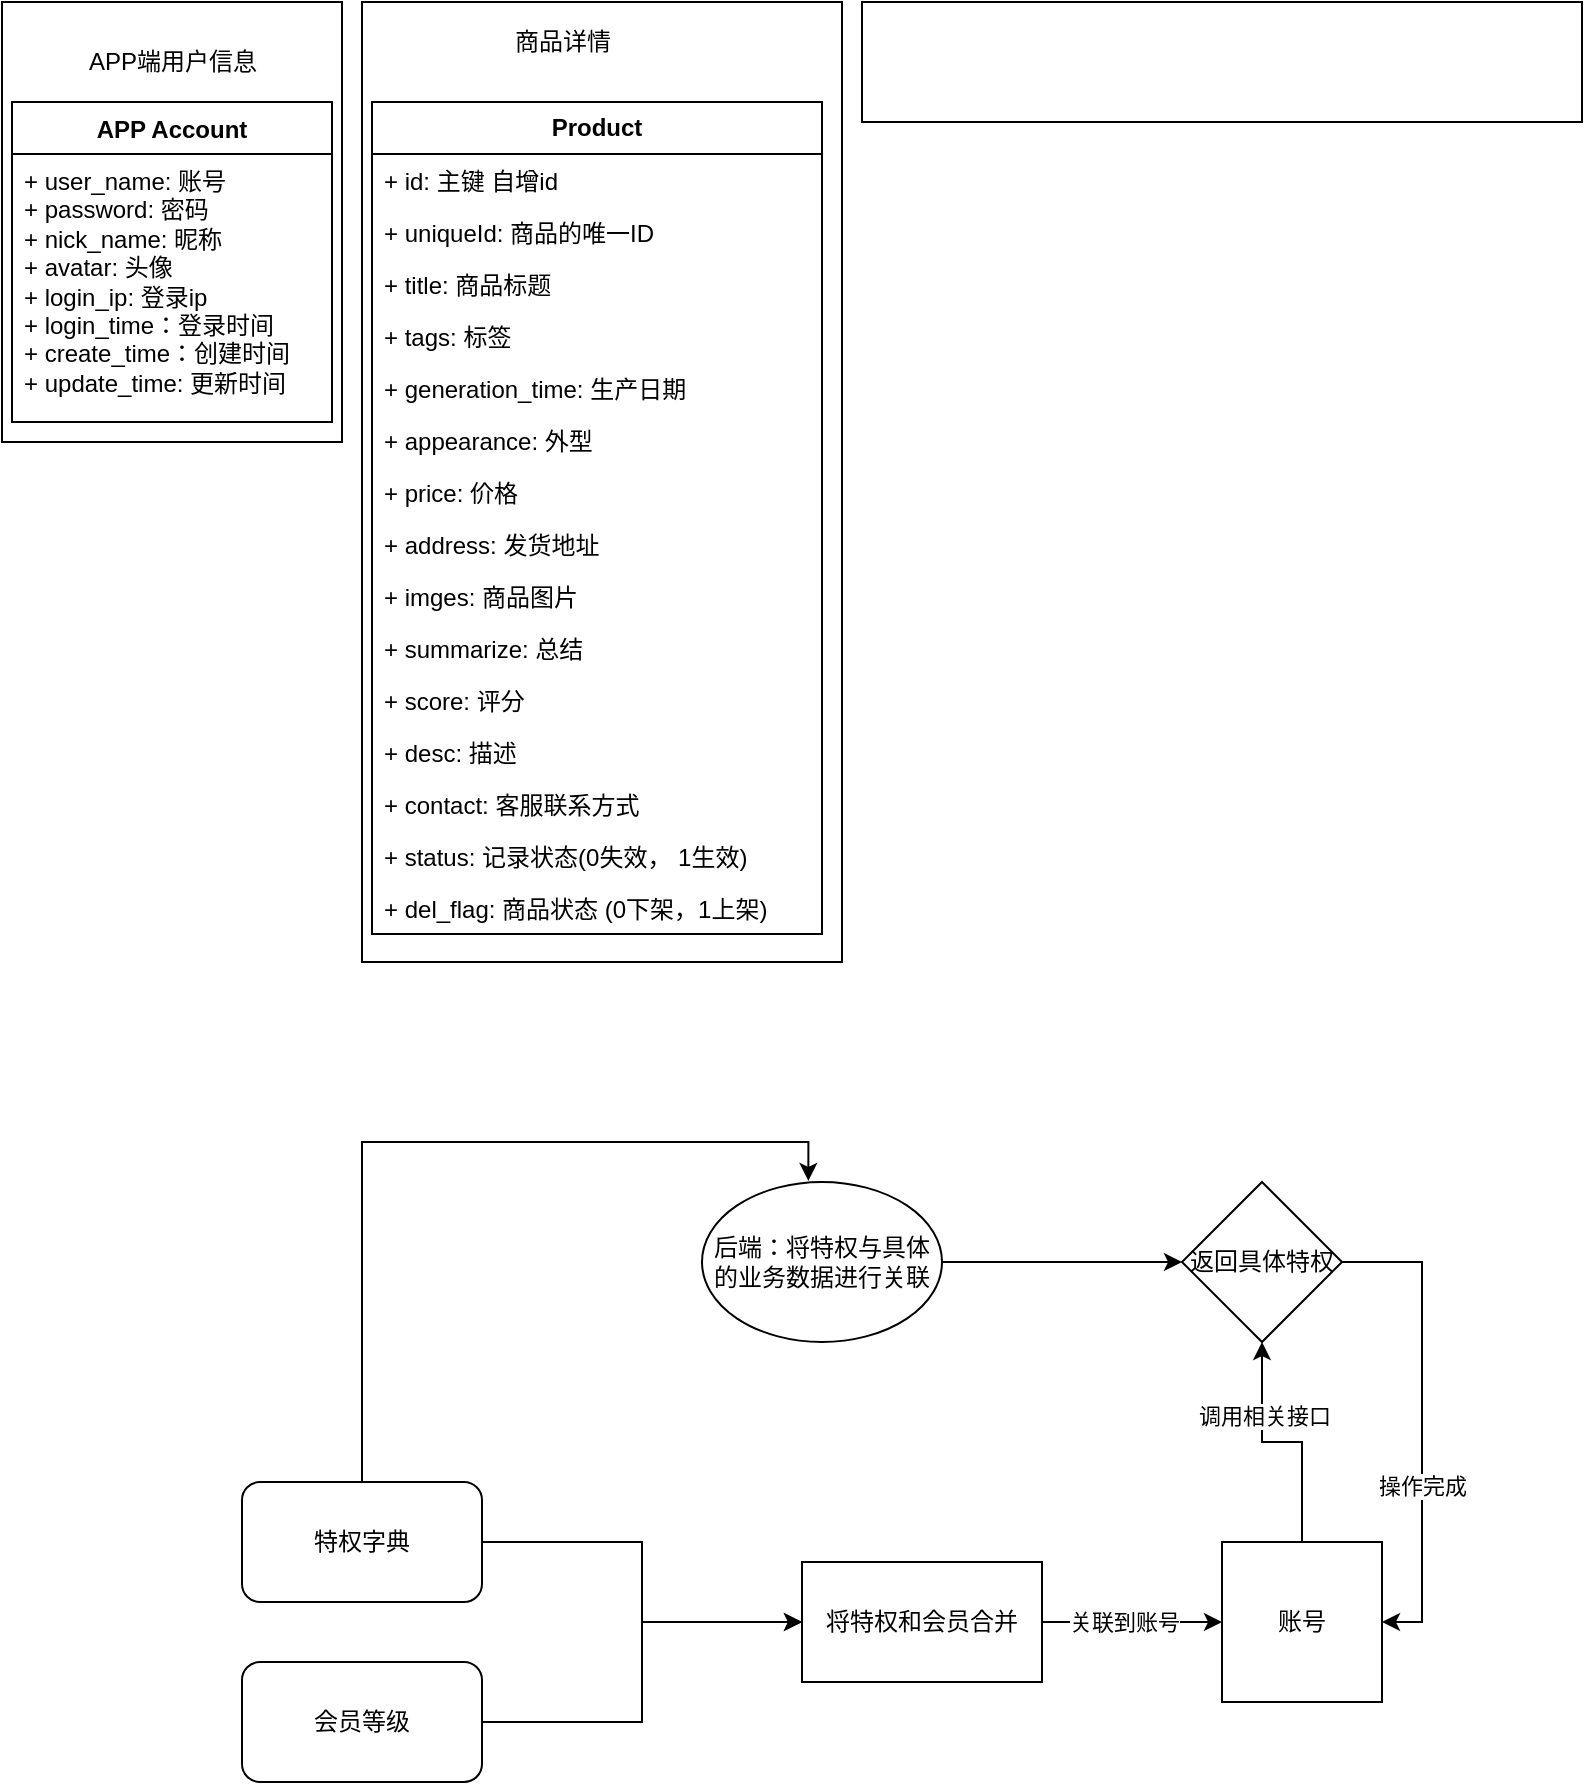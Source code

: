 <mxfile version="22.1.21" type="github">
  <diagram name="第 1 页" id="xE2Ja-iS0WYFZ7yjty6P">
    <mxGraphModel dx="1050" dy="569" grid="1" gridSize="10" guides="1" tooltips="1" connect="1" arrows="1" fold="1" page="1" pageScale="1" pageWidth="827" pageHeight="1169" math="0" shadow="0">
      <root>
        <mxCell id="0" />
        <mxCell id="1" parent="0" />
        <mxCell id="K4d6PtoiRJ0k-gmAlEHJ-6" value="" style="rounded=0;whiteSpace=wrap;html=1;align=left;movable=0;resizable=0;rotatable=0;deletable=0;editable=0;locked=1;connectable=0;" vertex="1" parent="1">
          <mxGeometry x="10" y="20" width="170" height="220" as="geometry" />
        </mxCell>
        <mxCell id="4fMxAsSN7tVmvYThoDPO-1" value="APP Account&lt;br&gt;" style="swimlane;fontStyle=1;align=center;verticalAlign=top;childLayout=stackLayout;horizontal=1;startSize=26;horizontalStack=0;resizeParent=1;resizeParentMax=0;resizeLast=0;collapsible=1;marginBottom=0;whiteSpace=wrap;html=1;movable=0;resizable=0;rotatable=0;deletable=0;editable=0;locked=1;connectable=0;" parent="1" vertex="1">
          <mxGeometry x="15" y="70" width="160" height="160" as="geometry" />
        </mxCell>
        <mxCell id="4fMxAsSN7tVmvYThoDPO-2" value="+ user_name: 账号&lt;br&gt;+ password: 密码&lt;br&gt;+ nick_name: 昵称&lt;br&gt;+&amp;nbsp;avatar: 头像&lt;br&gt;+ login_ip: 登录ip&lt;br&gt;+ login_time：登录时间&lt;br&gt;+ create_time：创建时间&lt;br&gt;+ update_time: 更新时间" style="text;strokeColor=none;fillColor=none;align=left;verticalAlign=top;spacingLeft=4;spacingRight=4;overflow=hidden;rotatable=0;points=[[0,0.5],[1,0.5]];portConstraint=eastwest;whiteSpace=wrap;html=1;movable=0;resizable=0;deletable=0;editable=0;locked=1;connectable=0;" parent="4fMxAsSN7tVmvYThoDPO-1" vertex="1">
          <mxGeometry y="26" width="160" height="134" as="geometry" />
        </mxCell>
        <mxCell id="K4d6PtoiRJ0k-gmAlEHJ-8" value="&lt;p style=&quot;font-size: 12px;&quot;&gt;APP端用户信息&lt;/p&gt;" style="text;strokeColor=none;fillColor=none;html=1;fontSize=12;fontStyle=0;verticalAlign=middle;align=center;movable=0;resizable=0;rotatable=0;deletable=0;editable=0;locked=1;connectable=0;" vertex="1" parent="1">
          <mxGeometry x="45" y="30" width="100" height="40" as="geometry" />
        </mxCell>
        <mxCell id="K4d6PtoiRJ0k-gmAlEHJ-30" value="" style="rounded=0;whiteSpace=wrap;html=1;movable=0;resizable=0;rotatable=0;deletable=0;editable=0;locked=1;connectable=0;" vertex="1" parent="1">
          <mxGeometry x="190" y="20" width="240" height="480" as="geometry" />
        </mxCell>
        <mxCell id="K4d6PtoiRJ0k-gmAlEHJ-18" value="&lt;b&gt;Product&lt;/b&gt;" style="swimlane;fontStyle=0;childLayout=stackLayout;horizontal=1;startSize=26;fillColor=none;horizontalStack=0;resizeParent=1;resizeParentMax=0;resizeLast=0;collapsible=1;marginBottom=0;whiteSpace=wrap;html=1;movable=0;resizable=0;rotatable=0;deletable=0;editable=0;locked=1;connectable=0;" vertex="1" parent="1">
          <mxGeometry x="195" y="70" width="225" height="416" as="geometry" />
        </mxCell>
        <mxCell id="K4d6PtoiRJ0k-gmAlEHJ-36" value="+ id: 主键 自增id" style="text;strokeColor=none;fillColor=none;align=left;verticalAlign=top;spacingLeft=4;spacingRight=4;overflow=hidden;rotatable=0;points=[[0,0.5],[1,0.5]];portConstraint=eastwest;whiteSpace=wrap;html=1;movable=0;resizable=0;deletable=0;editable=0;locked=1;connectable=0;" vertex="1" parent="K4d6PtoiRJ0k-gmAlEHJ-18">
          <mxGeometry y="26" width="225" height="26" as="geometry" />
        </mxCell>
        <mxCell id="K4d6PtoiRJ0k-gmAlEHJ-35" value="+ uniqueId: 商品的唯一ID" style="text;strokeColor=none;fillColor=none;align=left;verticalAlign=top;spacingLeft=4;spacingRight=4;overflow=hidden;rotatable=0;points=[[0,0.5],[1,0.5]];portConstraint=eastwest;whiteSpace=wrap;html=1;movable=0;resizable=0;deletable=0;editable=0;locked=1;connectable=0;" vertex="1" parent="K4d6PtoiRJ0k-gmAlEHJ-18">
          <mxGeometry y="52" width="225" height="26" as="geometry" />
        </mxCell>
        <mxCell id="K4d6PtoiRJ0k-gmAlEHJ-19" value="+ title: 商品标题" style="text;strokeColor=none;fillColor=none;align=left;verticalAlign=top;spacingLeft=4;spacingRight=4;overflow=hidden;rotatable=0;points=[[0,0.5],[1,0.5]];portConstraint=eastwest;whiteSpace=wrap;html=1;movable=0;resizable=0;deletable=0;editable=0;locked=1;connectable=0;" vertex="1" parent="K4d6PtoiRJ0k-gmAlEHJ-18">
          <mxGeometry y="78" width="225" height="26" as="geometry" />
        </mxCell>
        <mxCell id="K4d6PtoiRJ0k-gmAlEHJ-20" value="+ tags: 标签" style="text;strokeColor=none;fillColor=none;align=left;verticalAlign=top;spacingLeft=4;spacingRight=4;overflow=hidden;rotatable=0;points=[[0,0.5],[1,0.5]];portConstraint=eastwest;whiteSpace=wrap;html=1;movable=0;resizable=0;deletable=0;editable=0;locked=1;connectable=0;" vertex="1" parent="K4d6PtoiRJ0k-gmAlEHJ-18">
          <mxGeometry y="104" width="225" height="26" as="geometry" />
        </mxCell>
        <mxCell id="K4d6PtoiRJ0k-gmAlEHJ-21" value="+ generation_time: 生产日期" style="text;strokeColor=none;fillColor=none;align=left;verticalAlign=top;spacingLeft=4;spacingRight=4;overflow=hidden;rotatable=0;points=[[0,0.5],[1,0.5]];portConstraint=eastwest;whiteSpace=wrap;html=1;movable=0;resizable=0;deletable=0;editable=0;locked=1;connectable=0;" vertex="1" parent="K4d6PtoiRJ0k-gmAlEHJ-18">
          <mxGeometry y="130" width="225" height="26" as="geometry" />
        </mxCell>
        <mxCell id="K4d6PtoiRJ0k-gmAlEHJ-22" value="+ appearance: 外型" style="text;strokeColor=none;fillColor=none;align=left;verticalAlign=top;spacingLeft=4;spacingRight=4;overflow=hidden;rotatable=0;points=[[0,0.5],[1,0.5]];portConstraint=eastwest;whiteSpace=wrap;html=1;movable=0;resizable=0;deletable=0;editable=0;locked=1;connectable=0;" vertex="1" parent="K4d6PtoiRJ0k-gmAlEHJ-18">
          <mxGeometry y="156" width="225" height="26" as="geometry" />
        </mxCell>
        <mxCell id="K4d6PtoiRJ0k-gmAlEHJ-23" value="+ price: 价格" style="text;strokeColor=none;fillColor=none;align=left;verticalAlign=top;spacingLeft=4;spacingRight=4;overflow=hidden;rotatable=0;points=[[0,0.5],[1,0.5]];portConstraint=eastwest;whiteSpace=wrap;html=1;movable=0;resizable=0;deletable=0;editable=0;locked=1;connectable=0;" vertex="1" parent="K4d6PtoiRJ0k-gmAlEHJ-18">
          <mxGeometry y="182" width="225" height="26" as="geometry" />
        </mxCell>
        <mxCell id="K4d6PtoiRJ0k-gmAlEHJ-24" value="+ address: 发货地址" style="text;strokeColor=none;fillColor=none;align=left;verticalAlign=top;spacingLeft=4;spacingRight=4;overflow=hidden;rotatable=0;points=[[0,0.5],[1,0.5]];portConstraint=eastwest;whiteSpace=wrap;html=1;movable=0;resizable=0;deletable=0;editable=0;locked=1;connectable=0;" vertex="1" parent="K4d6PtoiRJ0k-gmAlEHJ-18">
          <mxGeometry y="208" width="225" height="26" as="geometry" />
        </mxCell>
        <mxCell id="K4d6PtoiRJ0k-gmAlEHJ-25" value="+ imges: 商品图片" style="text;strokeColor=none;fillColor=none;align=left;verticalAlign=top;spacingLeft=4;spacingRight=4;overflow=hidden;rotatable=0;points=[[0,0.5],[1,0.5]];portConstraint=eastwest;whiteSpace=wrap;html=1;movable=0;resizable=0;deletable=0;editable=0;locked=1;connectable=0;" vertex="1" parent="K4d6PtoiRJ0k-gmAlEHJ-18">
          <mxGeometry y="234" width="225" height="26" as="geometry" />
        </mxCell>
        <mxCell id="K4d6PtoiRJ0k-gmAlEHJ-26" value="+&amp;nbsp;summarize: 总结" style="text;strokeColor=none;fillColor=none;align=left;verticalAlign=top;spacingLeft=4;spacingRight=4;overflow=hidden;rotatable=0;points=[[0,0.5],[1,0.5]];portConstraint=eastwest;whiteSpace=wrap;html=1;movable=0;resizable=0;deletable=0;editable=0;locked=1;connectable=0;" vertex="1" parent="K4d6PtoiRJ0k-gmAlEHJ-18">
          <mxGeometry y="260" width="225" height="26" as="geometry" />
        </mxCell>
        <mxCell id="K4d6PtoiRJ0k-gmAlEHJ-27" value="+&amp;nbsp;score: 评分" style="text;strokeColor=none;fillColor=none;align=left;verticalAlign=top;spacingLeft=4;spacingRight=4;overflow=hidden;rotatable=0;points=[[0,0.5],[1,0.5]];portConstraint=eastwest;whiteSpace=wrap;html=1;movable=0;resizable=0;deletable=0;editable=0;locked=1;connectable=0;" vertex="1" parent="K4d6PtoiRJ0k-gmAlEHJ-18">
          <mxGeometry y="286" width="225" height="26" as="geometry" />
        </mxCell>
        <mxCell id="K4d6PtoiRJ0k-gmAlEHJ-28" value="+&amp;nbsp;desc: 描述" style="text;strokeColor=none;fillColor=none;align=left;verticalAlign=top;spacingLeft=4;spacingRight=4;overflow=hidden;rotatable=0;points=[[0,0.5],[1,0.5]];portConstraint=eastwest;whiteSpace=wrap;html=1;movable=0;resizable=0;deletable=0;editable=0;locked=1;connectable=0;" vertex="1" parent="K4d6PtoiRJ0k-gmAlEHJ-18">
          <mxGeometry y="312" width="225" height="26" as="geometry" />
        </mxCell>
        <mxCell id="K4d6PtoiRJ0k-gmAlEHJ-34" value="+&amp;nbsp;contact: 客服联系方式" style="text;strokeColor=none;fillColor=none;align=left;verticalAlign=top;spacingLeft=4;spacingRight=4;overflow=hidden;rotatable=0;points=[[0,0.5],[1,0.5]];portConstraint=eastwest;whiteSpace=wrap;html=1;movable=0;resizable=0;deletable=0;editable=0;locked=1;connectable=0;" vertex="1" parent="K4d6PtoiRJ0k-gmAlEHJ-18">
          <mxGeometry y="338" width="225" height="26" as="geometry" />
        </mxCell>
        <mxCell id="K4d6PtoiRJ0k-gmAlEHJ-29" value="+ status: 记录状态(0失效， 1生效)" style="text;strokeColor=none;fillColor=none;align=left;verticalAlign=top;spacingLeft=4;spacingRight=4;overflow=hidden;rotatable=0;points=[[0,0.5],[1,0.5]];portConstraint=eastwest;whiteSpace=wrap;html=1;movable=0;resizable=0;deletable=0;editable=0;locked=1;connectable=0;" vertex="1" parent="K4d6PtoiRJ0k-gmAlEHJ-18">
          <mxGeometry y="364" width="225" height="26" as="geometry" />
        </mxCell>
        <mxCell id="K4d6PtoiRJ0k-gmAlEHJ-37" value="+ del_flag: 商品状态 (0下架，1上架)" style="text;strokeColor=none;fillColor=none;align=left;verticalAlign=top;spacingLeft=4;spacingRight=4;overflow=hidden;rotatable=0;points=[[0,0.5],[1,0.5]];portConstraint=eastwest;whiteSpace=wrap;html=1;movable=0;resizable=0;deletable=0;editable=0;locked=1;connectable=0;" vertex="1" parent="K4d6PtoiRJ0k-gmAlEHJ-18">
          <mxGeometry y="390" width="225" height="26" as="geometry" />
        </mxCell>
        <mxCell id="K4d6PtoiRJ0k-gmAlEHJ-31" value="商品详情" style="text;strokeColor=none;fillColor=none;html=1;fontSize=12;fontStyle=0;verticalAlign=middle;align=center;movable=0;resizable=0;rotatable=0;deletable=0;editable=0;locked=1;connectable=0;" vertex="1" parent="1">
          <mxGeometry x="240" y="20" width="100" height="40" as="geometry" />
        </mxCell>
        <mxCell id="K4d6PtoiRJ0k-gmAlEHJ-40" value="" style="rounded=0;whiteSpace=wrap;html=1;" vertex="1" parent="1">
          <mxGeometry x="440" y="20" width="360" height="60" as="geometry" />
        </mxCell>
        <mxCell id="K4d6PtoiRJ0k-gmAlEHJ-44" style="edgeStyle=orthogonalEdgeStyle;rounded=0;orthogonalLoop=1;jettySize=auto;html=1;exitX=1;exitY=0.5;exitDx=0;exitDy=0;" edge="1" parent="1" source="K4d6PtoiRJ0k-gmAlEHJ-41" target="K4d6PtoiRJ0k-gmAlEHJ-42">
          <mxGeometry relative="1" as="geometry" />
        </mxCell>
        <mxCell id="K4d6PtoiRJ0k-gmAlEHJ-41" value="特权字典" style="rounded=1;whiteSpace=wrap;html=1;" vertex="1" parent="1">
          <mxGeometry x="130" y="760" width="120" height="60" as="geometry" />
        </mxCell>
        <mxCell id="K4d6PtoiRJ0k-gmAlEHJ-50" style="edgeStyle=orthogonalEdgeStyle;rounded=0;orthogonalLoop=1;jettySize=auto;html=1;entryX=0;entryY=0.5;entryDx=0;entryDy=0;" edge="1" parent="1" source="K4d6PtoiRJ0k-gmAlEHJ-42" target="K4d6PtoiRJ0k-gmAlEHJ-49">
          <mxGeometry relative="1" as="geometry" />
        </mxCell>
        <mxCell id="K4d6PtoiRJ0k-gmAlEHJ-51" value="关联到账号" style="edgeLabel;html=1;align=center;verticalAlign=middle;resizable=0;points=[];" vertex="1" connectable="0" parent="K4d6PtoiRJ0k-gmAlEHJ-50">
          <mxGeometry x="-0.48" y="1" relative="1" as="geometry">
            <mxPoint x="17" y="1" as="offset" />
          </mxGeometry>
        </mxCell>
        <mxCell id="K4d6PtoiRJ0k-gmAlEHJ-42" value="将特权和会员合并" style="rounded=0;whiteSpace=wrap;html=1;" vertex="1" parent="1">
          <mxGeometry x="410" y="800" width="120" height="60" as="geometry" />
        </mxCell>
        <mxCell id="K4d6PtoiRJ0k-gmAlEHJ-45" style="edgeStyle=orthogonalEdgeStyle;rounded=0;orthogonalLoop=1;jettySize=auto;html=1;entryX=0;entryY=0.5;entryDx=0;entryDy=0;" edge="1" parent="1" source="K4d6PtoiRJ0k-gmAlEHJ-43" target="K4d6PtoiRJ0k-gmAlEHJ-42">
          <mxGeometry relative="1" as="geometry" />
        </mxCell>
        <mxCell id="K4d6PtoiRJ0k-gmAlEHJ-43" value="会员等级" style="rounded=1;whiteSpace=wrap;html=1;" vertex="1" parent="1">
          <mxGeometry x="130" y="850" width="120" height="60" as="geometry" />
        </mxCell>
        <mxCell id="K4d6PtoiRJ0k-gmAlEHJ-55" style="edgeStyle=orthogonalEdgeStyle;rounded=0;orthogonalLoop=1;jettySize=auto;html=1;" edge="1" parent="1" source="K4d6PtoiRJ0k-gmAlEHJ-47" target="K4d6PtoiRJ0k-gmAlEHJ-52">
          <mxGeometry relative="1" as="geometry" />
        </mxCell>
        <mxCell id="K4d6PtoiRJ0k-gmAlEHJ-47" value="后端：将特权与具体的业务数据进行关联" style="ellipse;whiteSpace=wrap;html=1;" vertex="1" parent="1">
          <mxGeometry x="360" y="610" width="120" height="80" as="geometry" />
        </mxCell>
        <mxCell id="K4d6PtoiRJ0k-gmAlEHJ-48" style="edgeStyle=orthogonalEdgeStyle;rounded=0;orthogonalLoop=1;jettySize=auto;html=1;entryX=0.443;entryY=-0.007;entryDx=0;entryDy=0;entryPerimeter=0;exitX=0.5;exitY=0;exitDx=0;exitDy=0;" edge="1" parent="1" source="K4d6PtoiRJ0k-gmAlEHJ-41" target="K4d6PtoiRJ0k-gmAlEHJ-47">
          <mxGeometry relative="1" as="geometry" />
        </mxCell>
        <mxCell id="K4d6PtoiRJ0k-gmAlEHJ-53" style="edgeStyle=orthogonalEdgeStyle;rounded=0;orthogonalLoop=1;jettySize=auto;html=1;" edge="1" parent="1" source="K4d6PtoiRJ0k-gmAlEHJ-49" target="K4d6PtoiRJ0k-gmAlEHJ-52">
          <mxGeometry relative="1" as="geometry" />
        </mxCell>
        <mxCell id="K4d6PtoiRJ0k-gmAlEHJ-54" value="调用相关接口" style="edgeLabel;html=1;align=center;verticalAlign=middle;resizable=0;points=[];" vertex="1" connectable="0" parent="K4d6PtoiRJ0k-gmAlEHJ-53">
          <mxGeometry x="0.387" y="-1" relative="1" as="geometry">
            <mxPoint as="offset" />
          </mxGeometry>
        </mxCell>
        <mxCell id="K4d6PtoiRJ0k-gmAlEHJ-49" value="账号" style="whiteSpace=wrap;html=1;aspect=fixed;" vertex="1" parent="1">
          <mxGeometry x="620" y="790" width="80" height="80" as="geometry" />
        </mxCell>
        <mxCell id="K4d6PtoiRJ0k-gmAlEHJ-56" style="edgeStyle=orthogonalEdgeStyle;rounded=0;orthogonalLoop=1;jettySize=auto;html=1;entryX=1;entryY=0.5;entryDx=0;entryDy=0;exitX=1;exitY=0.5;exitDx=0;exitDy=0;" edge="1" parent="1" source="K4d6PtoiRJ0k-gmAlEHJ-52" target="K4d6PtoiRJ0k-gmAlEHJ-49">
          <mxGeometry relative="1" as="geometry" />
        </mxCell>
        <mxCell id="K4d6PtoiRJ0k-gmAlEHJ-57" value="操作完成" style="edgeLabel;html=1;align=center;verticalAlign=middle;resizable=0;points=[];" vertex="1" connectable="0" parent="K4d6PtoiRJ0k-gmAlEHJ-56">
          <mxGeometry x="0.265" relative="1" as="geometry">
            <mxPoint as="offset" />
          </mxGeometry>
        </mxCell>
        <mxCell id="K4d6PtoiRJ0k-gmAlEHJ-52" value="返回具体特权" style="rhombus;whiteSpace=wrap;html=1;" vertex="1" parent="1">
          <mxGeometry x="600" y="610" width="80" height="80" as="geometry" />
        </mxCell>
      </root>
    </mxGraphModel>
  </diagram>
</mxfile>

